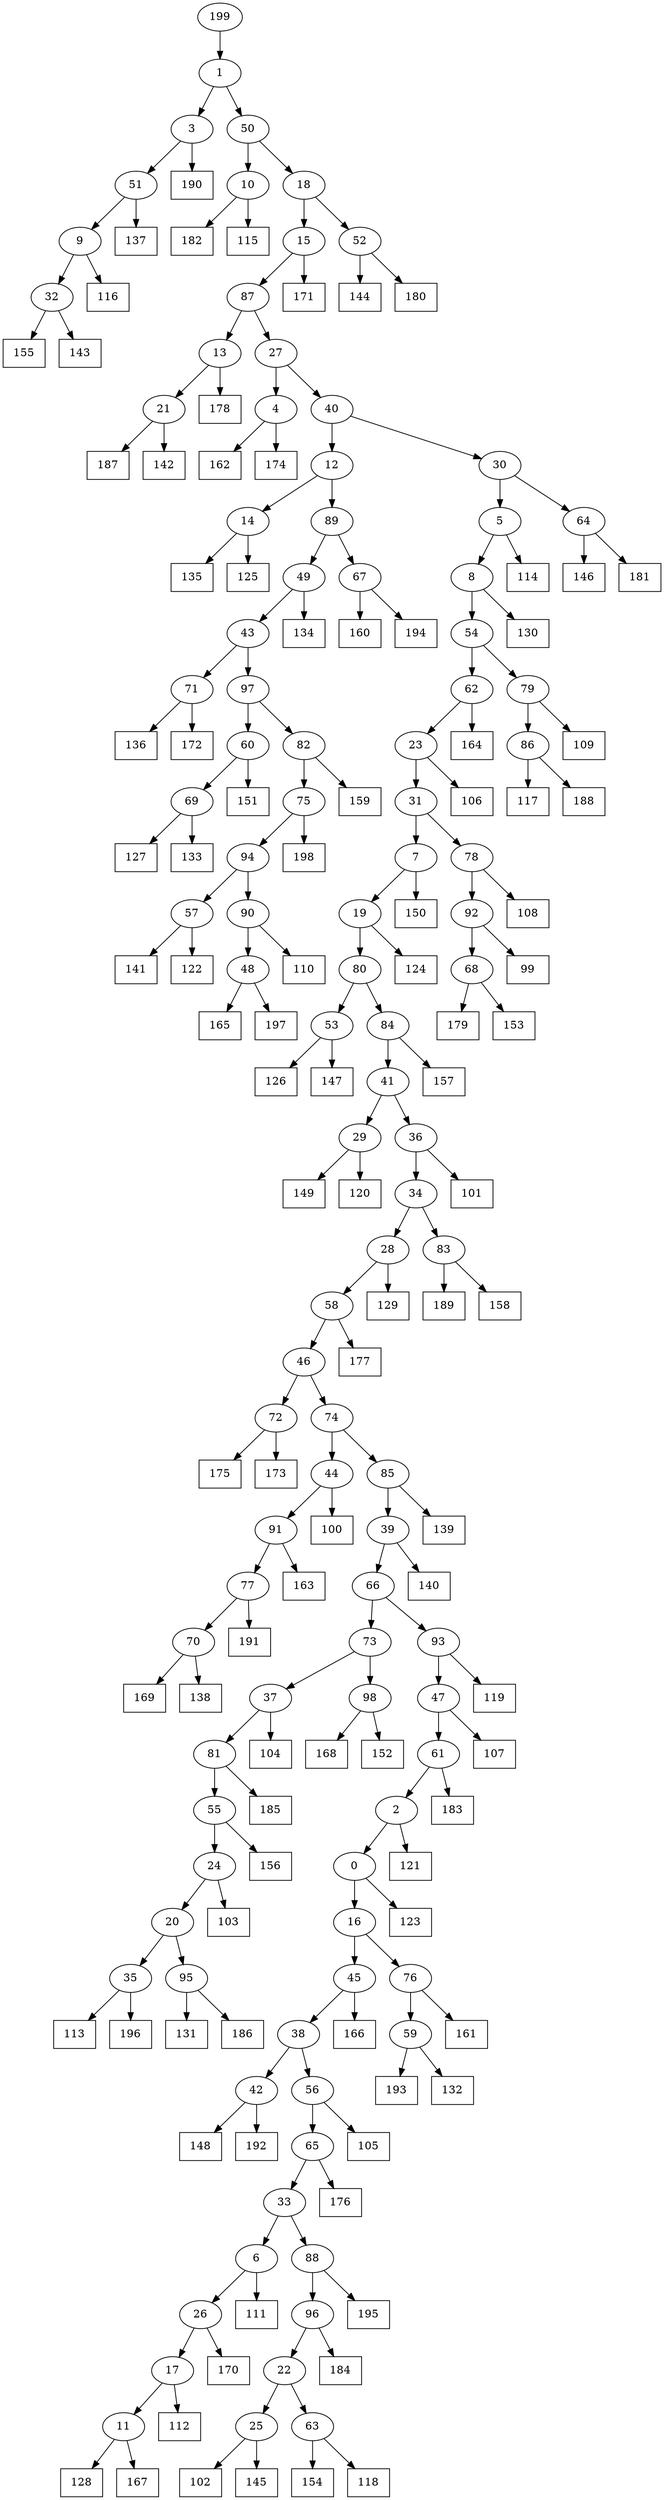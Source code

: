 digraph G {
0[label="0"];
1[label="1"];
2[label="2"];
3[label="3"];
4[label="4"];
5[label="5"];
6[label="6"];
7[label="7"];
8[label="8"];
9[label="9"];
10[label="10"];
11[label="11"];
12[label="12"];
13[label="13"];
14[label="14"];
15[label="15"];
16[label="16"];
17[label="17"];
18[label="18"];
19[label="19"];
20[label="20"];
21[label="21"];
22[label="22"];
23[label="23"];
24[label="24"];
25[label="25"];
26[label="26"];
27[label="27"];
28[label="28"];
29[label="29"];
30[label="30"];
31[label="31"];
32[label="32"];
33[label="33"];
34[label="34"];
35[label="35"];
36[label="36"];
37[label="37"];
38[label="38"];
39[label="39"];
40[label="40"];
41[label="41"];
42[label="42"];
43[label="43"];
44[label="44"];
45[label="45"];
46[label="46"];
47[label="47"];
48[label="48"];
49[label="49"];
50[label="50"];
51[label="51"];
52[label="52"];
53[label="53"];
54[label="54"];
55[label="55"];
56[label="56"];
57[label="57"];
58[label="58"];
59[label="59"];
60[label="60"];
61[label="61"];
62[label="62"];
63[label="63"];
64[label="64"];
65[label="65"];
66[label="66"];
67[label="67"];
68[label="68"];
69[label="69"];
70[label="70"];
71[label="71"];
72[label="72"];
73[label="73"];
74[label="74"];
75[label="75"];
76[label="76"];
77[label="77"];
78[label="78"];
79[label="79"];
80[label="80"];
81[label="81"];
82[label="82"];
83[label="83"];
84[label="84"];
85[label="85"];
86[label="86"];
87[label="87"];
88[label="88"];
89[label="89"];
90[label="90"];
91[label="91"];
92[label="92"];
93[label="93"];
94[label="94"];
95[label="95"];
96[label="96"];
97[label="97"];
98[label="98"];
99[shape=box,label="159"];
100[shape=box,label="175"];
101[shape=box,label="136"];
102[shape=box,label="146"];
103[shape=box,label="109"];
104[shape=box,label="168"];
105[shape=box,label="127"];
106[shape=box,label="165"];
107[shape=box,label="102"];
108[shape=box,label="106"];
109[shape=box,label="135"];
110[shape=box,label="155"];
111[shape=box,label="172"];
112[shape=box,label="131"];
113[shape=box,label="184"];
114[shape=box,label="169"];
115[shape=box,label="193"];
116[shape=box,label="187"];
117[shape=box,label="139"];
118[shape=box,label="129"];
119[shape=box,label="140"];
120[shape=box,label="166"];
121[shape=box,label="107"];
122[shape=box,label="189"];
123[shape=box,label="142"];
124[shape=box,label="143"];
125[shape=box,label="128"];
126[shape=box,label="144"];
127[shape=box,label="149"];
128[shape=box,label="126"];
129[shape=box,label="134"];
130[shape=box,label="150"];
131[shape=box,label="195"];
132[shape=box,label="158"];
133[shape=box,label="171"];
134[shape=box,label="181"];
135[shape=box,label="110"];
136[shape=box,label="114"];
137[shape=box,label="170"];
138[shape=box,label="125"];
139[shape=box,label="111"];
140[shape=box,label="121"];
141[shape=box,label="141"];
142[shape=box,label="177"];
143[shape=box,label="163"];
144[shape=box,label="178"];
145[shape=box,label="156"];
146[shape=box,label="119"];
147[shape=box,label="120"];
148[shape=box,label="101"];
149[shape=box,label="182"];
150[shape=box,label="185"];
151[shape=box,label="115"];
152[shape=box,label="179"];
153[shape=box,label="104"];
154[shape=box,label="148"];
155[shape=box,label="167"];
156[shape=box,label="162"];
157[shape=box,label="130"];
158[shape=box,label="197"];
159[shape=box,label="157"];
160[shape=box,label="112"];
161[shape=box,label="117"];
162[shape=box,label="180"];
163[shape=box,label="173"];
164[shape=box,label="99"];
165[shape=box,label="160"];
166[shape=box,label="190"];
167[shape=box,label="154"];
168[shape=box,label="116"];
169[shape=box,label="118"];
170[shape=box,label="176"];
171[shape=box,label="145"];
172[shape=box,label="198"];
173[shape=box,label="188"];
174[shape=box,label="123"];
175[shape=box,label="133"];
176[shape=box,label="191"];
177[shape=box,label="174"];
178[shape=box,label="137"];
179[shape=box,label="147"];
180[shape=box,label="192"];
181[shape=box,label="124"];
182[shape=box,label="164"];
183[shape=box,label="153"];
184[shape=box,label="183"];
185[shape=box,label="161"];
186[shape=box,label="103"];
187[shape=box,label="152"];
188[shape=box,label="151"];
189[shape=box,label="186"];
190[shape=box,label="122"];
191[shape=box,label="108"];
192[shape=box,label="105"];
193[shape=box,label="132"];
194[shape=box,label="138"];
195[shape=box,label="194"];
196[shape=box,label="113"];
197[shape=box,label="100"];
198[shape=box,label="196"];
199[label="199"];
48->106 ;
59->115 ;
98->187 ;
69->175 ;
58->142 ;
7->130 ;
77->176 ;
28->118 ;
6->139 ;
86->173 ;
60->188 ;
47->121 ;
18->15 ;
39->119 ;
4->177 ;
59->193 ;
63->169 ;
36->34 ;
32->124 ;
90->135 ;
57->141 ;
57->190 ;
25->171 ;
16->45 ;
45->120 ;
76->185 ;
58->46 ;
0->16 ;
44->91 ;
91->143 ;
13->144 ;
62->23 ;
96->113 ;
68->152 ;
86->161 ;
62->182 ;
22->63 ;
38->56 ;
56->192 ;
67->195 ;
11->125 ;
10->151 ;
30->64 ;
64->102 ;
42->180 ;
53->128 ;
21->116 ;
82->99 ;
25->107 ;
75->94 ;
94->57 ;
89->49 ;
49->129 ;
41->29 ;
72->163 ;
16->76 ;
37->153 ;
84->159 ;
93->47 ;
67->165 ;
40->30 ;
43->71 ;
71->101 ;
5->8 ;
8->157 ;
28->58 ;
51->178 ;
4->156 ;
31->7 ;
7->19 ;
18->52 ;
70->114 ;
74->44 ;
66->73 ;
73->37 ;
15->133 ;
27->40 ;
14->109 ;
84->41 ;
79->103 ;
49->43 ;
27->4 ;
95->112 ;
17->160 ;
92->68 ;
68->183 ;
64->134 ;
46->72 ;
29->127 ;
20->95 ;
95->189 ;
72->100 ;
31->78 ;
78->191 ;
3->51 ;
51->9 ;
75->172 ;
85->117 ;
24->186 ;
76->59 ;
73->98 ;
98->104 ;
23->108 ;
78->92 ;
92->164 ;
34->28 ;
35->198 ;
12->89 ;
89->67 ;
70->194 ;
52->126 ;
65->170 ;
12->14 ;
14->138 ;
83->122 ;
41->36 ;
36->148 ;
82->75 ;
33->6 ;
42->154 ;
21->123 ;
23->31 ;
54->79 ;
79->86 ;
88->96 ;
96->22 ;
52->162 ;
91->77 ;
77->70 ;
87->27 ;
66->93 ;
93->146 ;
35->196 ;
46->74 ;
74->85 ;
50->10 ;
60->69 ;
69->105 ;
48->158 ;
43->97 ;
97->82 ;
44->197 ;
2->0 ;
0->174 ;
45->38 ;
9->32 ;
32->110 ;
55->24 ;
94->90 ;
90->48 ;
19->181 ;
61->2 ;
2->140 ;
6->26 ;
26->137 ;
11->155 ;
1->50 ;
50->18 ;
81->55 ;
33->88 ;
88->131 ;
37->81 ;
81->150 ;
71->111 ;
26->17 ;
17->11 ;
55->145 ;
19->80 ;
80->84 ;
9->168 ;
47->61 ;
61->184 ;
63->167 ;
24->20 ;
20->35 ;
10->149 ;
15->87 ;
87->13 ;
38->42 ;
80->53 ;
53->179 ;
29->147 ;
8->54 ;
54->62 ;
13->21 ;
56->65 ;
65->33 ;
40->12 ;
30->5 ;
5->136 ;
3->166 ;
199->1 ;
1->3 ;
97->60 ;
34->83 ;
83->132 ;
22->25 ;
85->39 ;
39->66 ;
}
